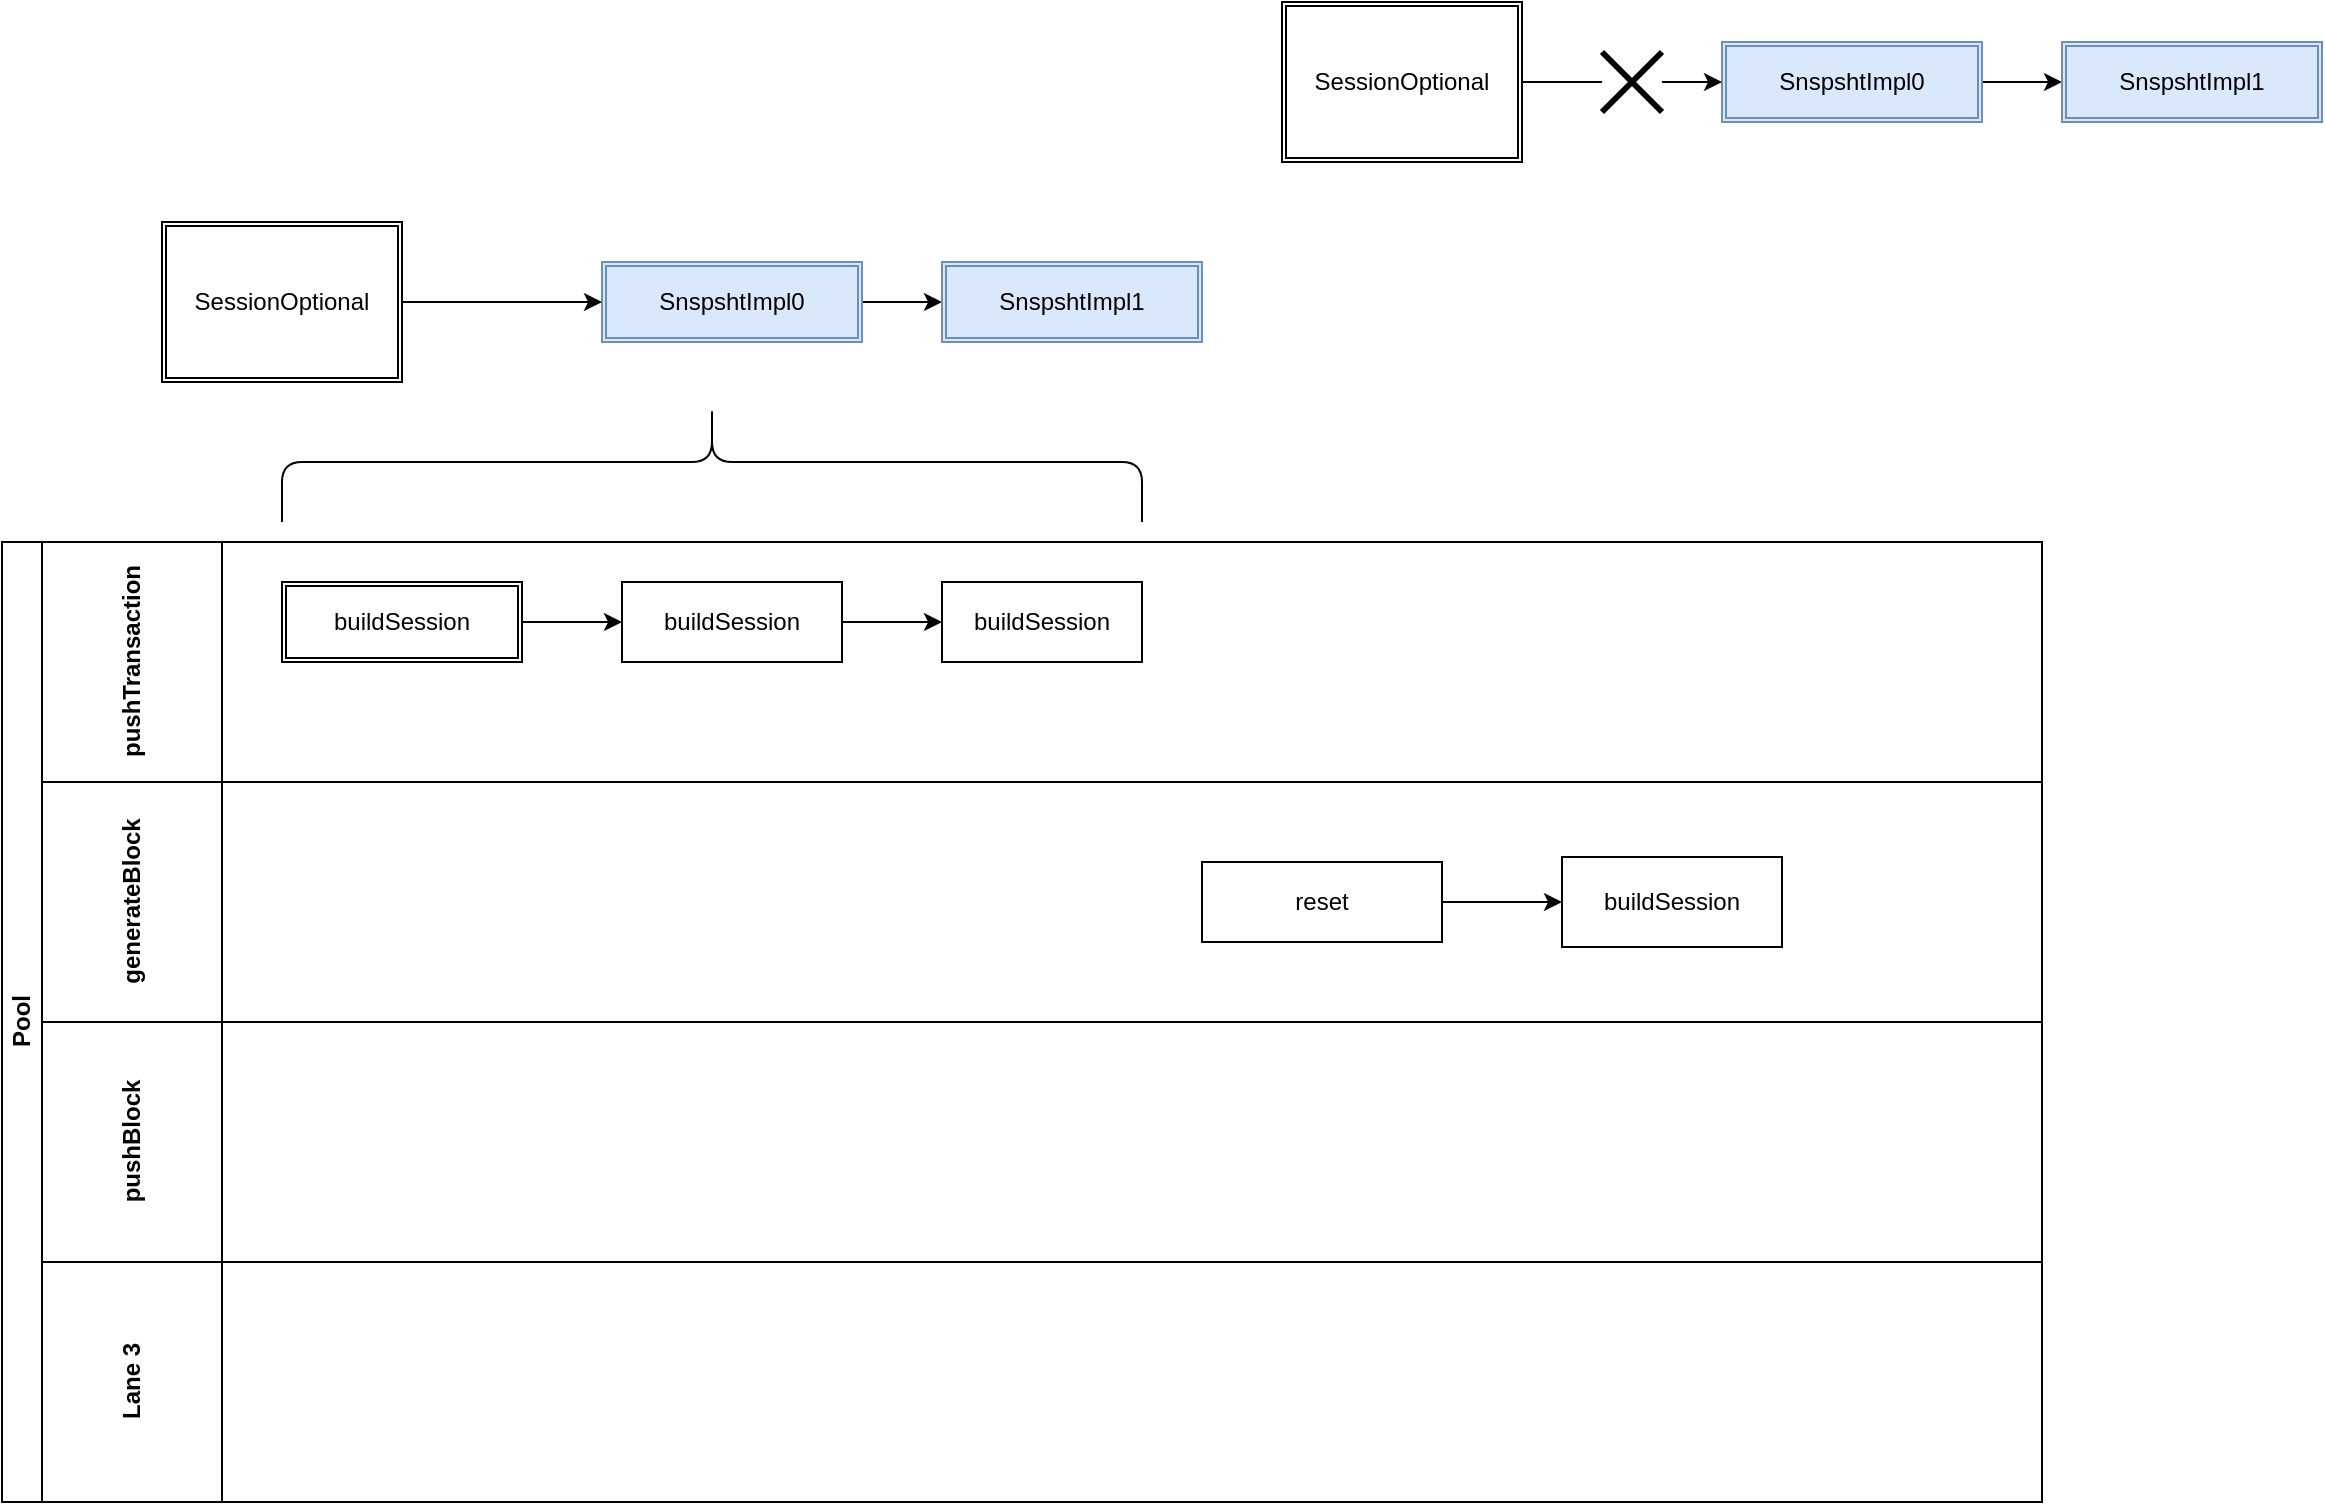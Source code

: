 <mxfile version="20.2.2" type="github">
  <diagram id="prtHgNgQTEPvFCAcTncT" name="Page-1">
    <mxGraphModel dx="1377" dy="1965" grid="1" gridSize="10" guides="1" tooltips="1" connect="1" arrows="1" fold="1" page="1" pageScale="1" pageWidth="827" pageHeight="1169" math="0" shadow="0">
      <root>
        <mxCell id="0" />
        <mxCell id="1" parent="0" />
        <mxCell id="dNxyNK7c78bLwvsdeMH5-19" value="Pool" style="swimlane;html=1;childLayout=stackLayout;resizeParent=1;resizeParentMax=0;horizontal=0;startSize=20;horizontalStack=0;textDirection=rtl;" parent="1" vertex="1">
          <mxGeometry x="10" y="120" width="1020" height="480" as="geometry" />
        </mxCell>
        <mxCell id="dNxyNK7c78bLwvsdeMH5-20" value="pushTransaction&lt;br&gt;" style="swimlane;html=1;startSize=90;horizontal=0;flipV=1;flipH=0;textDirection=rtl;" parent="dNxyNK7c78bLwvsdeMH5-19" vertex="1">
          <mxGeometry x="20" width="1000" height="120" as="geometry">
            <mxRectangle x="20" width="670" height="140" as="alternateBounds" />
          </mxGeometry>
        </mxCell>
        <mxCell id="vQN2oS0xUp7O3IiYGW6Z-8" value="" style="edgeStyle=orthogonalEdgeStyle;rounded=0;orthogonalLoop=1;jettySize=auto;html=1;" edge="1" parent="dNxyNK7c78bLwvsdeMH5-20" source="vQN2oS0xUp7O3IiYGW6Z-6" target="vQN2oS0xUp7O3IiYGW6Z-7">
          <mxGeometry relative="1" as="geometry" />
        </mxCell>
        <mxCell id="vQN2oS0xUp7O3IiYGW6Z-6" value="buildSession" style="shape=ext;double=1;rounded=0;whiteSpace=wrap;html=1;" vertex="1" parent="dNxyNK7c78bLwvsdeMH5-20">
          <mxGeometry x="120" y="20" width="120" height="40" as="geometry" />
        </mxCell>
        <mxCell id="vQN2oS0xUp7O3IiYGW6Z-20" value="" style="edgeStyle=orthogonalEdgeStyle;rounded=0;orthogonalLoop=1;jettySize=auto;html=1;" edge="1" parent="dNxyNK7c78bLwvsdeMH5-20" source="vQN2oS0xUp7O3IiYGW6Z-7" target="vQN2oS0xUp7O3IiYGW6Z-19">
          <mxGeometry relative="1" as="geometry" />
        </mxCell>
        <mxCell id="vQN2oS0xUp7O3IiYGW6Z-7" value="buildSession" style="whiteSpace=wrap;html=1;rounded=0;" vertex="1" parent="dNxyNK7c78bLwvsdeMH5-20">
          <mxGeometry x="290" y="20" width="110" height="40" as="geometry" />
        </mxCell>
        <mxCell id="vQN2oS0xUp7O3IiYGW6Z-19" value="buildSession" style="whiteSpace=wrap;html=1;rounded=0;" vertex="1" parent="dNxyNK7c78bLwvsdeMH5-20">
          <mxGeometry x="450" y="20" width="100" height="40" as="geometry" />
        </mxCell>
        <mxCell id="vQN2oS0xUp7O3IiYGW6Z-1" value="generateBlock" style="swimlane;html=1;startSize=90;horizontal=0;" vertex="1" parent="dNxyNK7c78bLwvsdeMH5-19">
          <mxGeometry x="20" y="120" width="1000" height="120" as="geometry" />
        </mxCell>
        <mxCell id="vQN2oS0xUp7O3IiYGW6Z-24" value="" style="edgeStyle=orthogonalEdgeStyle;rounded=0;orthogonalLoop=1;jettySize=auto;html=1;" edge="1" parent="vQN2oS0xUp7O3IiYGW6Z-1" source="vQN2oS0xUp7O3IiYGW6Z-22" target="vQN2oS0xUp7O3IiYGW6Z-23">
          <mxGeometry relative="1" as="geometry" />
        </mxCell>
        <mxCell id="vQN2oS0xUp7O3IiYGW6Z-22" value="reset" style="whiteSpace=wrap;html=1;" vertex="1" parent="vQN2oS0xUp7O3IiYGW6Z-1">
          <mxGeometry x="580" y="40" width="120" height="40" as="geometry" />
        </mxCell>
        <mxCell id="vQN2oS0xUp7O3IiYGW6Z-23" value="buildSession" style="whiteSpace=wrap;html=1;" vertex="1" parent="vQN2oS0xUp7O3IiYGW6Z-1">
          <mxGeometry x="760" y="37.5" width="110" height="45" as="geometry" />
        </mxCell>
        <mxCell id="dNxyNK7c78bLwvsdeMH5-21" value="pushBlock&lt;br&gt;" style="swimlane;html=1;startSize=90;horizontal=0;" parent="dNxyNK7c78bLwvsdeMH5-19" vertex="1">
          <mxGeometry x="20" y="240" width="1000" height="120" as="geometry" />
        </mxCell>
        <mxCell id="dNxyNK7c78bLwvsdeMH5-22" value="Lane 3" style="swimlane;html=1;startSize=90;horizontal=0;" parent="dNxyNK7c78bLwvsdeMH5-19" vertex="1">
          <mxGeometry x="20" y="360" width="1000" height="120" as="geometry" />
        </mxCell>
        <mxCell id="vQN2oS0xUp7O3IiYGW6Z-26" value="" style="shape=curlyBracket;whiteSpace=wrap;html=1;rounded=1;flipH=1;direction=south;" vertex="1" parent="1">
          <mxGeometry x="150" y="50" width="430" height="60" as="geometry" />
        </mxCell>
        <mxCell id="vQN2oS0xUp7O3IiYGW6Z-31" value="" style="edgeStyle=orthogonalEdgeStyle;rounded=0;orthogonalLoop=1;jettySize=auto;html=1;" edge="1" parent="1" source="vQN2oS0xUp7O3IiYGW6Z-27" target="vQN2oS0xUp7O3IiYGW6Z-28">
          <mxGeometry relative="1" as="geometry" />
        </mxCell>
        <mxCell id="vQN2oS0xUp7O3IiYGW6Z-27" value="SnspshtImpl0" style="shape=ext;double=1;rounded=0;whiteSpace=wrap;html=1;fillColor=#dae8fc;strokeColor=#6c8ebf;" vertex="1" parent="1">
          <mxGeometry x="310" y="-20" width="130" height="40" as="geometry" />
        </mxCell>
        <mxCell id="vQN2oS0xUp7O3IiYGW6Z-28" value="SnspshtImpl1" style="shape=ext;double=1;rounded=0;whiteSpace=wrap;html=1;fillColor=#dae8fc;strokeColor=#6c8ebf;" vertex="1" parent="1">
          <mxGeometry x="480" y="-20" width="130" height="40" as="geometry" />
        </mxCell>
        <mxCell id="vQN2oS0xUp7O3IiYGW6Z-30" value="" style="edgeStyle=orthogonalEdgeStyle;rounded=0;orthogonalLoop=1;jettySize=auto;html=1;" edge="1" parent="1" source="vQN2oS0xUp7O3IiYGW6Z-29" target="vQN2oS0xUp7O3IiYGW6Z-27">
          <mxGeometry relative="1" as="geometry" />
        </mxCell>
        <mxCell id="vQN2oS0xUp7O3IiYGW6Z-29" value="SessionOptional" style="shape=ext;double=1;rounded=0;whiteSpace=wrap;html=1;" vertex="1" parent="1">
          <mxGeometry x="90" y="-40" width="120" height="80" as="geometry" />
        </mxCell>
        <mxCell id="vQN2oS0xUp7O3IiYGW6Z-32" value="" style="edgeStyle=orthogonalEdgeStyle;rounded=0;orthogonalLoop=1;jettySize=auto;html=1;" edge="1" parent="1" source="vQN2oS0xUp7O3IiYGW6Z-33" target="vQN2oS0xUp7O3IiYGW6Z-34">
          <mxGeometry relative="1" as="geometry" />
        </mxCell>
        <mxCell id="vQN2oS0xUp7O3IiYGW6Z-33" value="SnspshtImpl0" style="shape=ext;double=1;rounded=0;whiteSpace=wrap;html=1;fillColor=#dae8fc;strokeColor=#6c8ebf;" vertex="1" parent="1">
          <mxGeometry x="870" y="-130" width="130" height="40" as="geometry" />
        </mxCell>
        <mxCell id="vQN2oS0xUp7O3IiYGW6Z-34" value="SnspshtImpl1" style="shape=ext;double=1;rounded=0;whiteSpace=wrap;html=1;fillColor=#dae8fc;strokeColor=#6c8ebf;" vertex="1" parent="1">
          <mxGeometry x="1040" y="-130" width="130" height="40" as="geometry" />
        </mxCell>
        <mxCell id="vQN2oS0xUp7O3IiYGW6Z-35" value="" style="edgeStyle=orthogonalEdgeStyle;rounded=0;orthogonalLoop=1;jettySize=auto;html=1;startArrow=none;" edge="1" parent="1" source="vQN2oS0xUp7O3IiYGW6Z-37" target="vQN2oS0xUp7O3IiYGW6Z-33">
          <mxGeometry relative="1" as="geometry" />
        </mxCell>
        <mxCell id="vQN2oS0xUp7O3IiYGW6Z-36" value="SessionOptional" style="shape=ext;double=1;rounded=0;whiteSpace=wrap;html=1;" vertex="1" parent="1">
          <mxGeometry x="650" y="-150" width="120" height="80" as="geometry" />
        </mxCell>
        <mxCell id="vQN2oS0xUp7O3IiYGW6Z-37" value="" style="shape=umlDestroy;whiteSpace=wrap;html=1;strokeWidth=3;" vertex="1" parent="1">
          <mxGeometry x="810" y="-125" width="30" height="30" as="geometry" />
        </mxCell>
        <mxCell id="vQN2oS0xUp7O3IiYGW6Z-38" value="" style="edgeStyle=orthogonalEdgeStyle;rounded=0;orthogonalLoop=1;jettySize=auto;html=1;endArrow=none;" edge="1" parent="1" source="vQN2oS0xUp7O3IiYGW6Z-36" target="vQN2oS0xUp7O3IiYGW6Z-37">
          <mxGeometry relative="1" as="geometry">
            <mxPoint x="770" y="-110" as="sourcePoint" />
            <mxPoint x="870" y="-110" as="targetPoint" />
          </mxGeometry>
        </mxCell>
      </root>
    </mxGraphModel>
  </diagram>
</mxfile>
